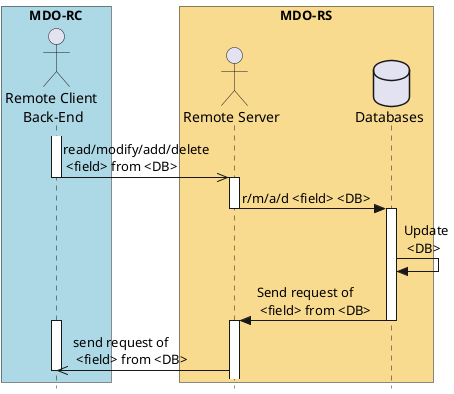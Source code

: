   @startuml
  ' ---------- SETUP ----------------
  ' strict uml style and hide footboxes
  skinparam style strictuml
  hide footbox
  ' for anchors and duration this may be required (uncomment)
  ' !pragma teoz true

  ' ---------- Declaring participants
  ' participant Participant as Foo
  
  'actor Admin
  box "MDO-RC" #LightBlue
  'boundary "UI" as UI
  'control "UI Engine" as UIE
  actor "Remote Client \nBack-End" as RC
  endbox
  box "MDO-RS" #f9db8f
  actor "Remote Server" as RS
  database "Databases" as DB
  endbox
  'actor "Local System" as LS
  ' entity      Entity      as Foo4
  ' database    Database    as Foo5
  ' collections Collections as Foo6
  ' queue       Queue       as Foo7

  ' async message
    activate RC
    RC ->> RS : read/modify/add/delete \n <field> from <DB>
    deactivate RC 
    activate RS
    RS -> DB : r/m/a/d <field> <DB>
    deactivate RS
    activate DB
    DB -> DB: Update\n <DB>
    DB -> RS : Send request of\n <field> from <DB>
    deactivate DB
    activate RS
    activate RC
    RS ->> RC : send request of\n <field> from <DB>
    deactivate RC
   
' =========================== ZE das couves ==============================='
'  LS -> UIE: show Image Filter view
'  UIE -> User: visual feedback
'  ref over User, GRE, UIE, LS: Image Filter
' -------
'    else Take Pic
'    LS -> UIE: show Pic view
'    UIE -> User: visual feedback
'    ref over User, GRE, UIE, LS: Picture mode
' -------
'    else Create GIF
'    LS -> UIE: show GIF view
'    UIE -> User: visual feedback
'    ref over User, GRE, UIE, LS: GIF mode
'    '' LS -> LS: process gesture \ncallback
'    '' LS -> UIE: provide output
'    '' UIE -> User: visual feedback
'    ' end alt
'    end 
' end par
'  end
		

  @enduml
